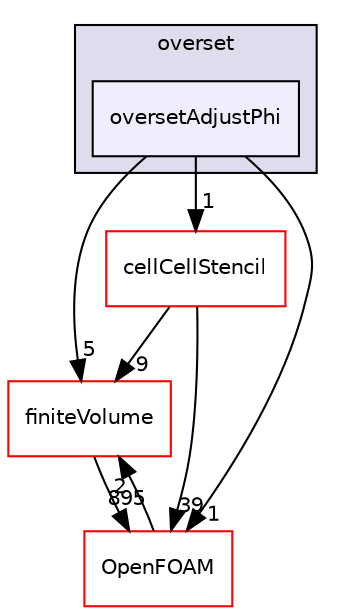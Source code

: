 digraph "src/overset/oversetAdjustPhi" {
  bgcolor=transparent;
  compound=true
  node [ fontsize="10", fontname="Helvetica"];
  edge [ labelfontsize="10", labelfontname="Helvetica"];
  subgraph clusterdir_130ea3eb54766613bed36c4f96e55285 {
    graph [ bgcolor="#ddddee", pencolor="black", label="overset" fontname="Helvetica", fontsize="10", URL="dir_130ea3eb54766613bed36c4f96e55285.html"]
  dir_5a4d0cfa64947f6700a95656be3eb91d [shape=box, label="oversetAdjustPhi", style="filled", fillcolor="#eeeeff", pencolor="black", URL="dir_5a4d0cfa64947f6700a95656be3eb91d.html"];
  }
  dir_9bd15774b555cf7259a6fa18f99fe99b [shape=box label="finiteVolume" color="red" URL="dir_9bd15774b555cf7259a6fa18f99fe99b.html"];
  dir_c8b95e09d21a64825888613c18fe4ff2 [shape=box label="cellCellStencil" color="red" URL="dir_c8b95e09d21a64825888613c18fe4ff2.html"];
  dir_c5473ff19b20e6ec4dfe5c310b3778a8 [shape=box label="OpenFOAM" color="red" URL="dir_c5473ff19b20e6ec4dfe5c310b3778a8.html"];
  dir_9bd15774b555cf7259a6fa18f99fe99b->dir_c5473ff19b20e6ec4dfe5c310b3778a8 [headlabel="895", labeldistance=1.5 headhref="dir_000814_002151.html"];
  dir_c8b95e09d21a64825888613c18fe4ff2->dir_9bd15774b555cf7259a6fa18f99fe99b [headlabel="9", labeldistance=1.5 headhref="dir_002955_000814.html"];
  dir_c8b95e09d21a64825888613c18fe4ff2->dir_c5473ff19b20e6ec4dfe5c310b3778a8 [headlabel="39", labeldistance=1.5 headhref="dir_002955_002151.html"];
  dir_5a4d0cfa64947f6700a95656be3eb91d->dir_9bd15774b555cf7259a6fa18f99fe99b [headlabel="5", labeldistance=1.5 headhref="dir_002966_000814.html"];
  dir_5a4d0cfa64947f6700a95656be3eb91d->dir_c8b95e09d21a64825888613c18fe4ff2 [headlabel="1", labeldistance=1.5 headhref="dir_002966_002955.html"];
  dir_5a4d0cfa64947f6700a95656be3eb91d->dir_c5473ff19b20e6ec4dfe5c310b3778a8 [headlabel="1", labeldistance=1.5 headhref="dir_002966_002151.html"];
  dir_c5473ff19b20e6ec4dfe5c310b3778a8->dir_9bd15774b555cf7259a6fa18f99fe99b [headlabel="2", labeldistance=1.5 headhref="dir_002151_000814.html"];
}
